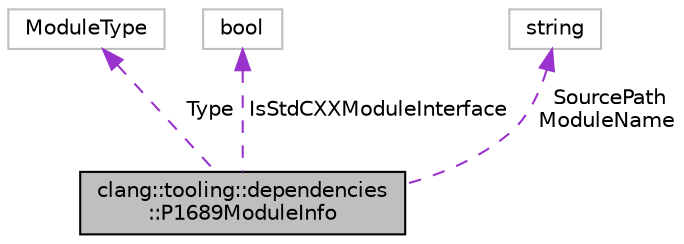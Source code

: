 digraph "clang::tooling::dependencies::P1689ModuleInfo"
{
 // LATEX_PDF_SIZE
  bgcolor="transparent";
  edge [fontname="Helvetica",fontsize="10",labelfontname="Helvetica",labelfontsize="10"];
  node [fontname="Helvetica",fontsize="10",shape=record];
  Node1 [label="clang::tooling::dependencies\l::P1689ModuleInfo",height=0.2,width=0.4,color="black", fillcolor="grey75", style="filled", fontcolor="black",tooltip="P1689ModuleInfo - Represents the needed information of standard C++20 modules for P1689 format."];
  Node2 -> Node1 [dir="back",color="darkorchid3",fontsize="10",style="dashed",label=" Type" ,fontname="Helvetica"];
  Node2 [label="ModuleType",height=0.2,width=0.4,color="grey75",tooltip=" "];
  Node3 -> Node1 [dir="back",color="darkorchid3",fontsize="10",style="dashed",label=" IsStdCXXModuleInterface" ,fontname="Helvetica"];
  Node3 [label="bool",height=0.2,width=0.4,color="grey75",tooltip=" "];
  Node4 -> Node1 [dir="back",color="darkorchid3",fontsize="10",style="dashed",label=" SourcePath\nModuleName" ,fontname="Helvetica"];
  Node4 [label="string",height=0.2,width=0.4,color="grey75",tooltip=" "];
}
